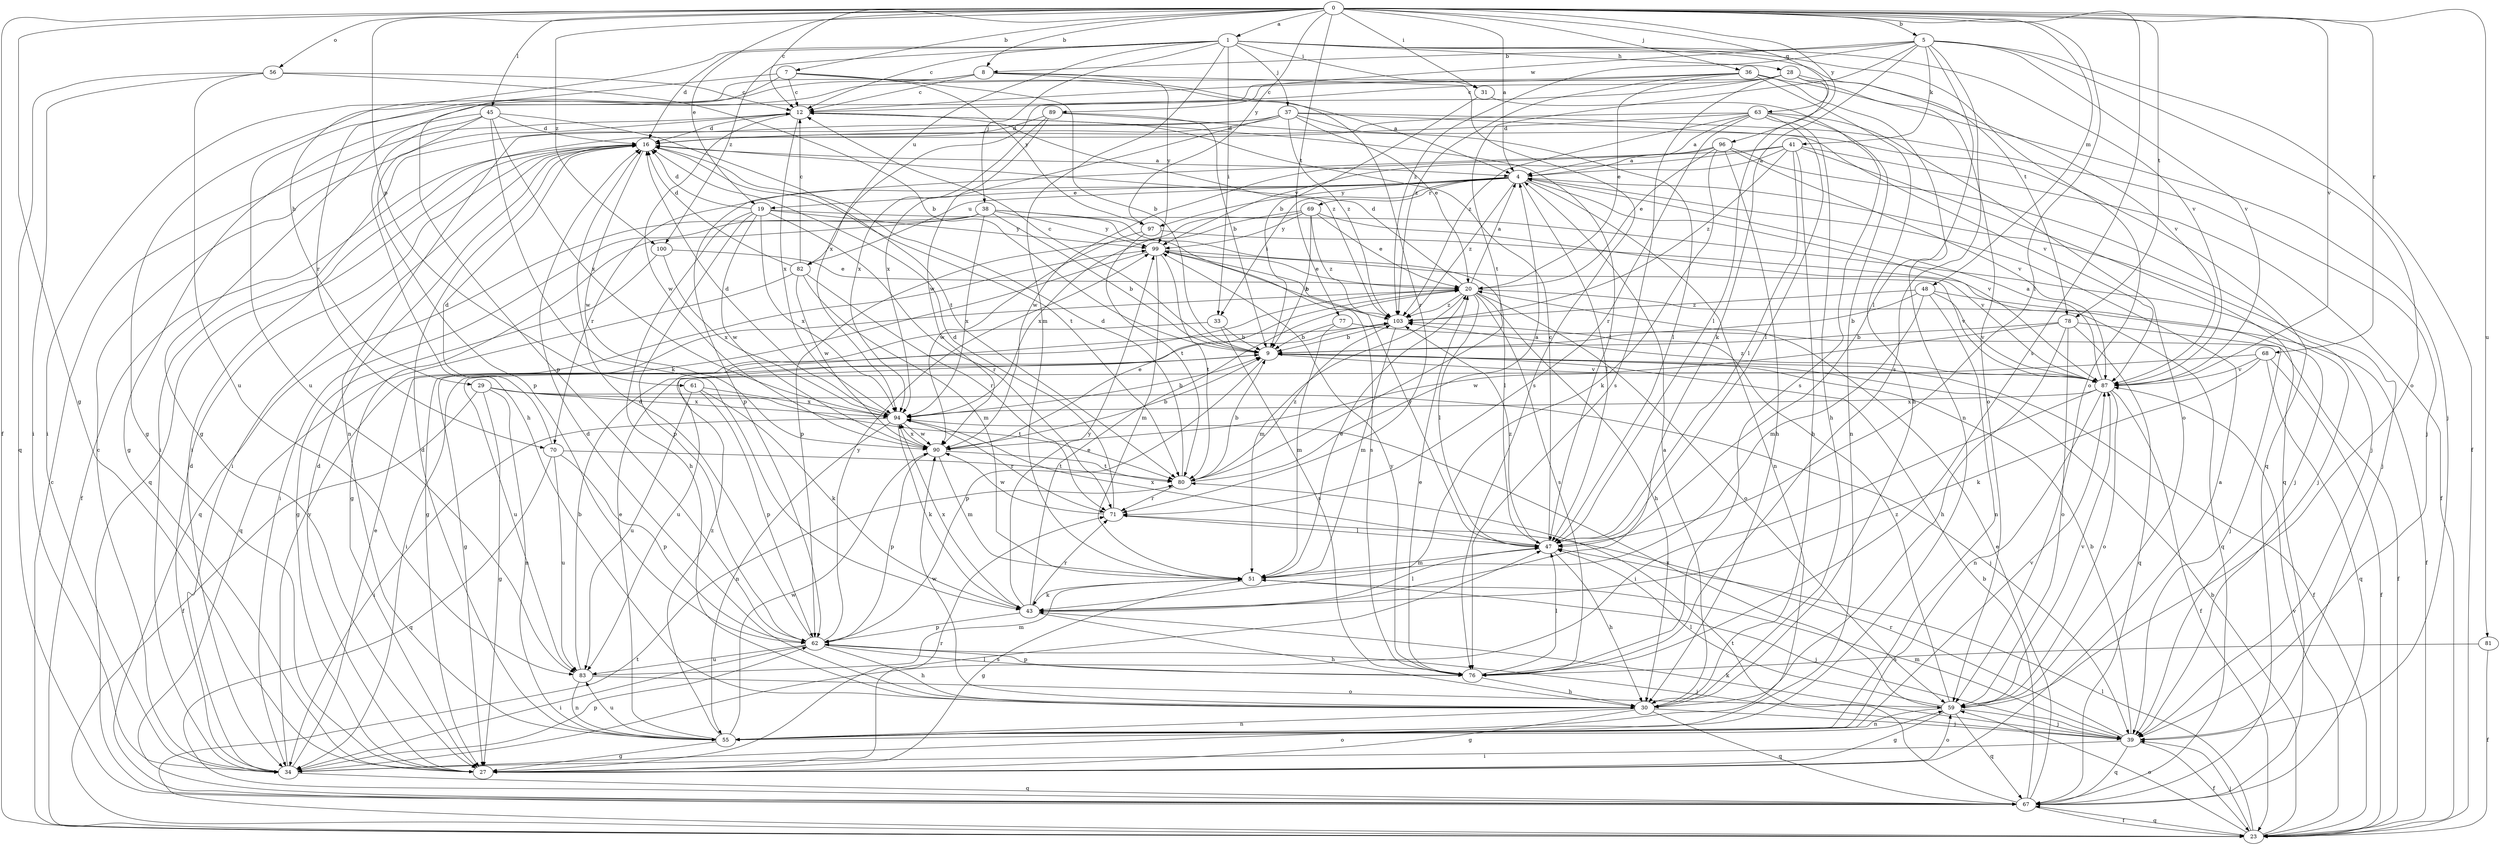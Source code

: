 strict digraph  {
0;
1;
4;
5;
7;
8;
9;
12;
16;
19;
20;
23;
27;
28;
29;
30;
31;
33;
34;
36;
37;
38;
39;
41;
43;
45;
47;
48;
51;
55;
56;
59;
61;
62;
63;
67;
68;
69;
70;
71;
76;
77;
78;
80;
81;
82;
83;
87;
89;
90;
94;
96;
97;
99;
100;
103;
0 -> 1  [label=a];
0 -> 4  [label=a];
0 -> 5  [label=b];
0 -> 7  [label=b];
0 -> 8  [label=b];
0 -> 12  [label=c];
0 -> 19  [label=e];
0 -> 23  [label=f];
0 -> 27  [label=g];
0 -> 31  [label=i];
0 -> 36  [label=j];
0 -> 45  [label=l];
0 -> 47  [label=l];
0 -> 48  [label=m];
0 -> 56  [label=o];
0 -> 61  [label=p];
0 -> 63  [label=q];
0 -> 68  [label=r];
0 -> 76  [label=s];
0 -> 77  [label=t];
0 -> 78  [label=t];
0 -> 81  [label=u];
0 -> 87  [label=v];
0 -> 96  [label=y];
0 -> 97  [label=y];
0 -> 100  [label=z];
1 -> 12  [label=c];
1 -> 16  [label=d];
1 -> 28  [label=h];
1 -> 29  [label=h];
1 -> 31  [label=i];
1 -> 33  [label=i];
1 -> 37  [label=j];
1 -> 38  [label=j];
1 -> 51  [label=m];
1 -> 59  [label=o];
1 -> 78  [label=t];
1 -> 82  [label=u];
1 -> 87  [label=v];
1 -> 100  [label=z];
4 -> 19  [label=e];
4 -> 33  [label=i];
4 -> 39  [label=j];
4 -> 47  [label=l];
4 -> 55  [label=n];
4 -> 69  [label=r];
4 -> 70  [label=r];
4 -> 82  [label=u];
4 -> 87  [label=v];
4 -> 97  [label=y];
4 -> 103  [label=z];
5 -> 8  [label=b];
5 -> 23  [label=f];
5 -> 41  [label=k];
5 -> 43  [label=k];
5 -> 47  [label=l];
5 -> 59  [label=o];
5 -> 76  [label=s];
5 -> 80  [label=t];
5 -> 87  [label=v];
5 -> 89  [label=w];
5 -> 103  [label=z];
7 -> 4  [label=a];
7 -> 9  [label=b];
7 -> 12  [label=c];
7 -> 62  [label=p];
7 -> 70  [label=r];
7 -> 97  [label=y];
8 -> 12  [label=c];
8 -> 27  [label=g];
8 -> 34  [label=i];
8 -> 71  [label=r];
8 -> 76  [label=s];
8 -> 99  [label=y];
9 -> 12  [label=c];
9 -> 23  [label=f];
9 -> 62  [label=p];
9 -> 83  [label=u];
9 -> 87  [label=v];
12 -> 16  [label=d];
12 -> 47  [label=l];
12 -> 90  [label=w];
12 -> 94  [label=x];
12 -> 103  [label=z];
16 -> 4  [label=a];
16 -> 23  [label=f];
16 -> 34  [label=i];
16 -> 67  [label=q];
16 -> 80  [label=t];
16 -> 90  [label=w];
19 -> 16  [label=d];
19 -> 30  [label=h];
19 -> 39  [label=j];
19 -> 62  [label=p];
19 -> 71  [label=r];
19 -> 90  [label=w];
19 -> 94  [label=x];
19 -> 99  [label=y];
20 -> 4  [label=a];
20 -> 16  [label=d];
20 -> 30  [label=h];
20 -> 47  [label=l];
20 -> 51  [label=m];
20 -> 59  [label=o];
20 -> 67  [label=q];
20 -> 76  [label=s];
20 -> 103  [label=z];
23 -> 9  [label=b];
23 -> 12  [label=c];
23 -> 39  [label=j];
23 -> 47  [label=l];
23 -> 59  [label=o];
23 -> 67  [label=q];
23 -> 80  [label=t];
23 -> 87  [label=v];
27 -> 4  [label=a];
27 -> 16  [label=d];
27 -> 47  [label=l];
27 -> 59  [label=o];
27 -> 71  [label=r];
28 -> 12  [label=c];
28 -> 27  [label=g];
28 -> 47  [label=l];
28 -> 59  [label=o];
28 -> 76  [label=s];
28 -> 87  [label=v];
28 -> 94  [label=x];
29 -> 23  [label=f];
29 -> 27  [label=g];
29 -> 39  [label=j];
29 -> 55  [label=n];
29 -> 80  [label=t];
29 -> 94  [label=x];
30 -> 4  [label=a];
30 -> 16  [label=d];
30 -> 27  [label=g];
30 -> 39  [label=j];
30 -> 55  [label=n];
30 -> 67  [label=q];
30 -> 90  [label=w];
31 -> 9  [label=b];
31 -> 76  [label=s];
33 -> 9  [label=b];
33 -> 27  [label=g];
33 -> 76  [label=s];
34 -> 12  [label=c];
34 -> 16  [label=d];
34 -> 20  [label=e];
34 -> 59  [label=o];
34 -> 62  [label=p];
34 -> 67  [label=q];
34 -> 99  [label=y];
36 -> 12  [label=c];
36 -> 20  [label=e];
36 -> 30  [label=h];
36 -> 39  [label=j];
36 -> 55  [label=n];
36 -> 83  [label=u];
36 -> 103  [label=z];
37 -> 16  [label=d];
37 -> 20  [label=e];
37 -> 34  [label=i];
37 -> 39  [label=j];
37 -> 55  [label=n];
37 -> 67  [label=q];
37 -> 87  [label=v];
37 -> 94  [label=x];
37 -> 103  [label=z];
38 -> 9  [label=b];
38 -> 27  [label=g];
38 -> 34  [label=i];
38 -> 47  [label=l];
38 -> 67  [label=q];
38 -> 76  [label=s];
38 -> 94  [label=x];
38 -> 99  [label=y];
39 -> 9  [label=b];
39 -> 23  [label=f];
39 -> 34  [label=i];
39 -> 43  [label=k];
39 -> 51  [label=m];
39 -> 67  [label=q];
39 -> 71  [label=r];
41 -> 4  [label=a];
41 -> 23  [label=f];
41 -> 30  [label=h];
41 -> 47  [label=l];
41 -> 62  [label=p];
41 -> 67  [label=q];
41 -> 99  [label=y];
41 -> 103  [label=z];
43 -> 20  [label=e];
43 -> 30  [label=h];
43 -> 47  [label=l];
43 -> 62  [label=p];
43 -> 71  [label=r];
43 -> 94  [label=x];
43 -> 99  [label=y];
45 -> 16  [label=d];
45 -> 27  [label=g];
45 -> 30  [label=h];
45 -> 43  [label=k];
45 -> 62  [label=p];
45 -> 80  [label=t];
45 -> 94  [label=x];
47 -> 12  [label=c];
47 -> 30  [label=h];
47 -> 51  [label=m];
47 -> 94  [label=x];
47 -> 99  [label=y];
47 -> 103  [label=z];
48 -> 9  [label=b];
48 -> 23  [label=f];
48 -> 51  [label=m];
48 -> 55  [label=n];
48 -> 87  [label=v];
48 -> 103  [label=z];
51 -> 20  [label=e];
51 -> 27  [label=g];
51 -> 39  [label=j];
51 -> 43  [label=k];
55 -> 16  [label=d];
55 -> 20  [label=e];
55 -> 27  [label=g];
55 -> 83  [label=u];
55 -> 87  [label=v];
55 -> 90  [label=w];
55 -> 103  [label=z];
56 -> 9  [label=b];
56 -> 12  [label=c];
56 -> 34  [label=i];
56 -> 67  [label=q];
56 -> 83  [label=u];
59 -> 27  [label=g];
59 -> 39  [label=j];
59 -> 47  [label=l];
59 -> 55  [label=n];
59 -> 67  [label=q];
59 -> 87  [label=v];
59 -> 94  [label=x];
59 -> 103  [label=z];
61 -> 43  [label=k];
61 -> 62  [label=p];
61 -> 83  [label=u];
61 -> 94  [label=x];
62 -> 16  [label=d];
62 -> 30  [label=h];
62 -> 34  [label=i];
62 -> 39  [label=j];
62 -> 76  [label=s];
62 -> 83  [label=u];
62 -> 99  [label=y];
63 -> 4  [label=a];
63 -> 16  [label=d];
63 -> 30  [label=h];
63 -> 34  [label=i];
63 -> 47  [label=l];
63 -> 55  [label=n];
63 -> 59  [label=o];
63 -> 71  [label=r];
63 -> 103  [label=z];
67 -> 9  [label=b];
67 -> 20  [label=e];
67 -> 23  [label=f];
67 -> 80  [label=t];
68 -> 23  [label=f];
68 -> 43  [label=k];
68 -> 67  [label=q];
68 -> 83  [label=u];
68 -> 87  [label=v];
69 -> 9  [label=b];
69 -> 20  [label=e];
69 -> 62  [label=p];
69 -> 87  [label=v];
69 -> 94  [label=x];
69 -> 99  [label=y];
69 -> 103  [label=z];
70 -> 16  [label=d];
70 -> 62  [label=p];
70 -> 67  [label=q];
70 -> 80  [label=t];
70 -> 83  [label=u];
71 -> 16  [label=d];
71 -> 47  [label=l];
71 -> 90  [label=w];
76 -> 20  [label=e];
76 -> 30  [label=h];
76 -> 47  [label=l];
76 -> 62  [label=p];
76 -> 99  [label=y];
77 -> 9  [label=b];
77 -> 23  [label=f];
77 -> 51  [label=m];
78 -> 9  [label=b];
78 -> 30  [label=h];
78 -> 39  [label=j];
78 -> 59  [label=o];
78 -> 67  [label=q];
78 -> 90  [label=w];
80 -> 4  [label=a];
80 -> 9  [label=b];
80 -> 16  [label=d];
80 -> 71  [label=r];
80 -> 103  [label=z];
81 -> 23  [label=f];
81 -> 76  [label=s];
82 -> 12  [label=c];
82 -> 16  [label=d];
82 -> 51  [label=m];
82 -> 67  [label=q];
82 -> 71  [label=r];
82 -> 90  [label=w];
83 -> 9  [label=b];
83 -> 51  [label=m];
83 -> 55  [label=n];
83 -> 59  [label=o];
87 -> 4  [label=a];
87 -> 23  [label=f];
87 -> 34  [label=i];
87 -> 55  [label=n];
87 -> 59  [label=o];
87 -> 94  [label=x];
87 -> 103  [label=z];
89 -> 9  [label=b];
89 -> 16  [label=d];
89 -> 47  [label=l];
89 -> 90  [label=w];
89 -> 94  [label=x];
90 -> 9  [label=b];
90 -> 20  [label=e];
90 -> 51  [label=m];
90 -> 62  [label=p];
90 -> 80  [label=t];
90 -> 94  [label=x];
94 -> 9  [label=b];
94 -> 16  [label=d];
94 -> 34  [label=i];
94 -> 43  [label=k];
94 -> 55  [label=n];
94 -> 71  [label=r];
94 -> 90  [label=w];
96 -> 4  [label=a];
96 -> 20  [label=e];
96 -> 30  [label=h];
96 -> 39  [label=j];
96 -> 43  [label=k];
96 -> 87  [label=v];
96 -> 90  [label=w];
97 -> 39  [label=j];
97 -> 80  [label=t];
97 -> 90  [label=w];
99 -> 20  [label=e];
99 -> 27  [label=g];
99 -> 51  [label=m];
99 -> 80  [label=t];
99 -> 87  [label=v];
99 -> 103  [label=z];
100 -> 20  [label=e];
100 -> 27  [label=g];
100 -> 94  [label=x];
103 -> 9  [label=b];
103 -> 34  [label=i];
103 -> 51  [label=m];
}
